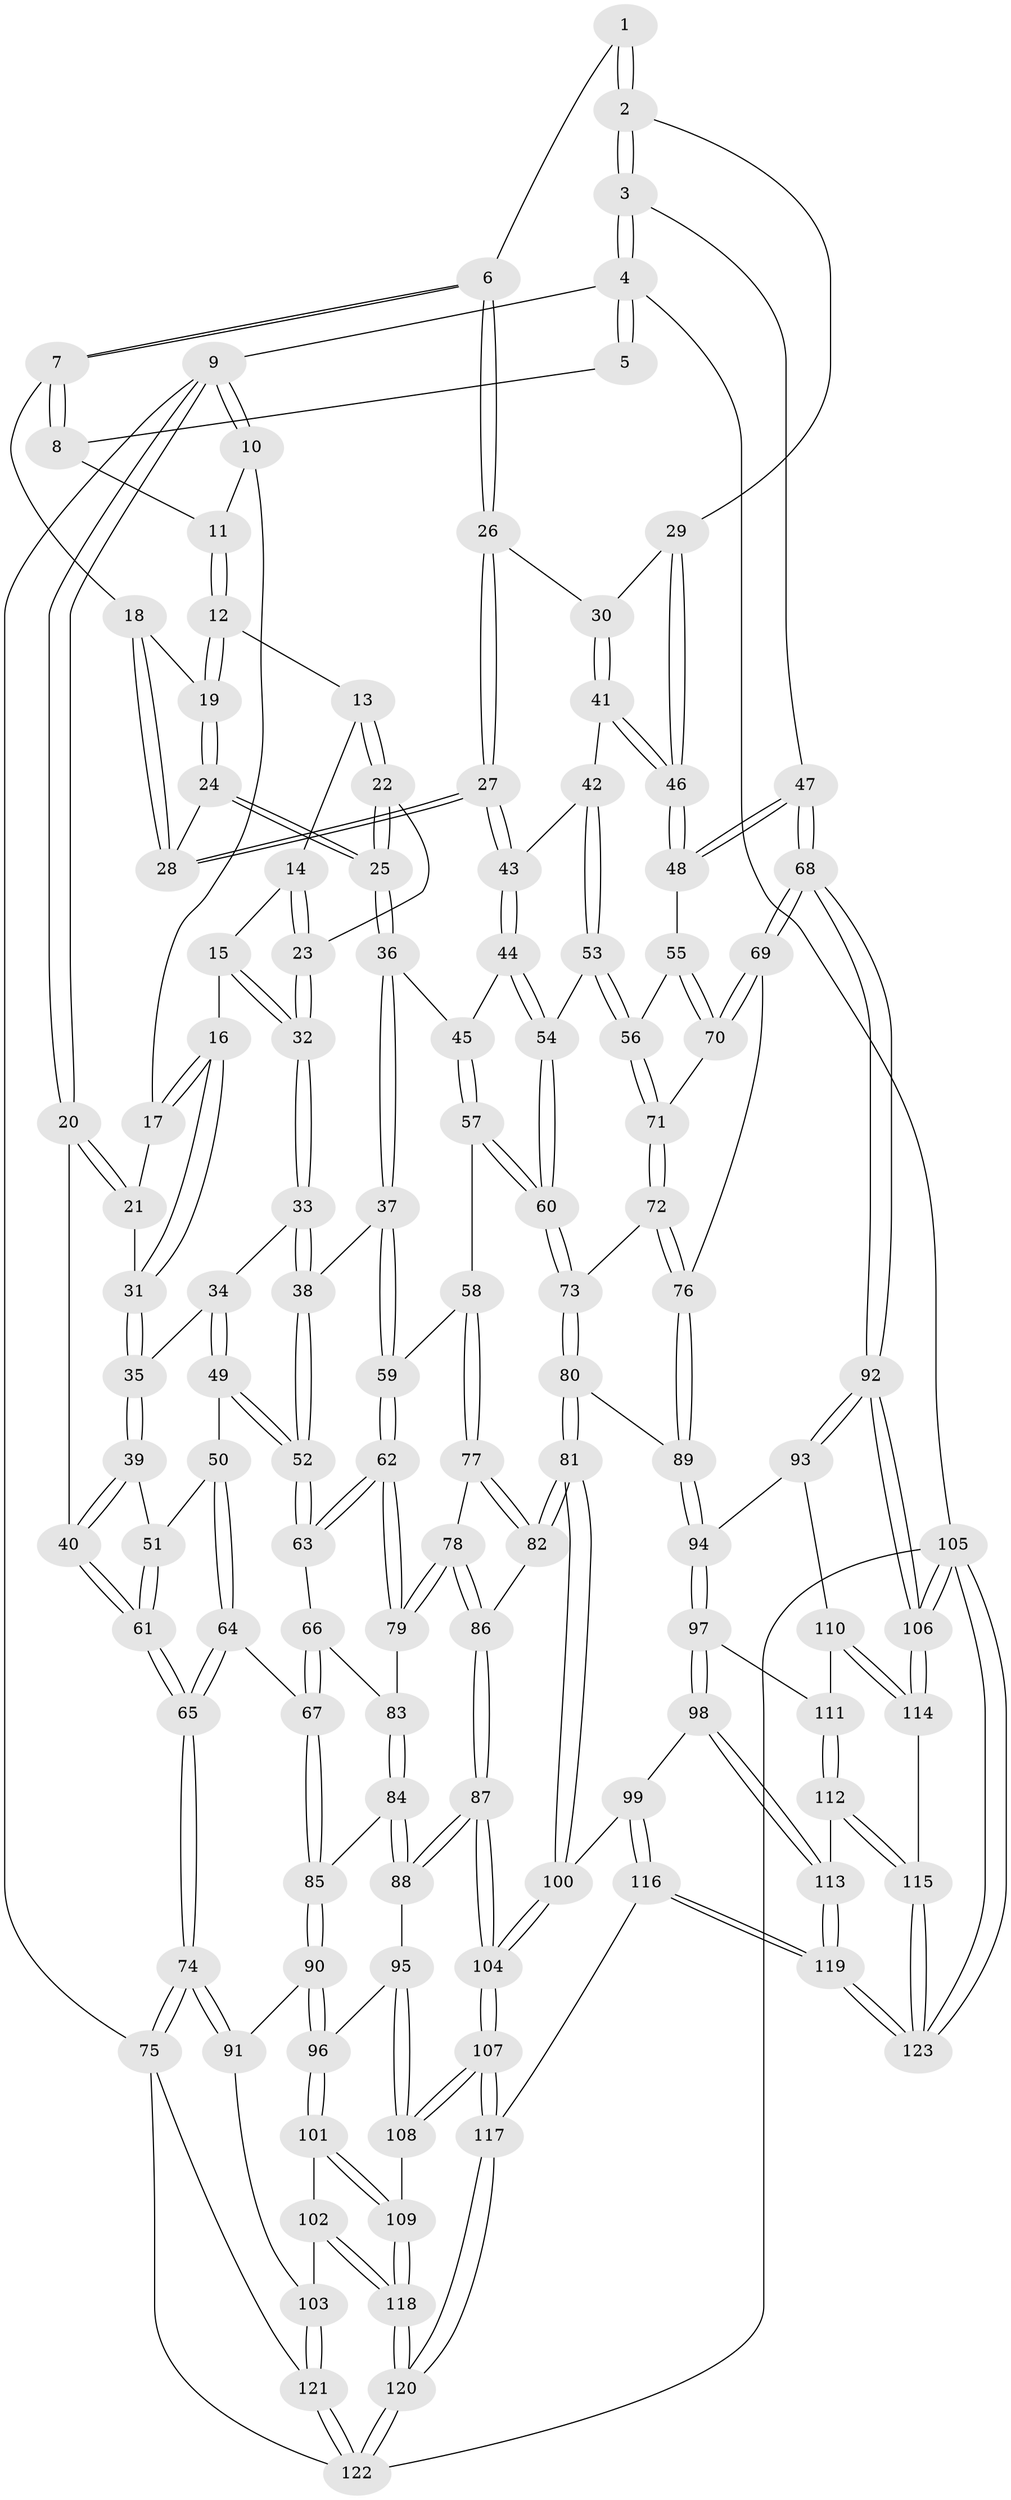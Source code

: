 // coarse degree distribution, {4: 0.4383561643835616, 6: 0.1095890410958904, 2: 0.0136986301369863, 5: 0.3287671232876712, 3: 0.0958904109589041, 7: 0.0136986301369863}
// Generated by graph-tools (version 1.1) at 2025/52/02/27/25 19:52:36]
// undirected, 123 vertices, 304 edges
graph export_dot {
graph [start="1"]
  node [color=gray90,style=filled];
  1 [pos="+0.912067132794484+0"];
  2 [pos="+1+0.16191351237127213"];
  3 [pos="+1+0.18840437493942555"];
  4 [pos="+1+0"];
  5 [pos="+0.8611047276020877+0"];
  6 [pos="+0.8496563140656476+0.11054358987261241"];
  7 [pos="+0.7813279158693713+0.0848372825044979"];
  8 [pos="+0.694104221687733+0"];
  9 [pos="+0+0"];
  10 [pos="+0.4300007807323915+0"];
  11 [pos="+0.5385351562007732+0"];
  12 [pos="+0.553826918287338+0"];
  13 [pos="+0.5306962508573967+0.053806783914668574"];
  14 [pos="+0.5024447687960908+0.08870153137891283"];
  15 [pos="+0.3889758061203071+0.14663010628291853"];
  16 [pos="+0.33971070465561265+0.11069273831998892"];
  17 [pos="+0.3661602243789765+0"];
  18 [pos="+0.75658789052546+0.11002333965713029"];
  19 [pos="+0.6590953301069437+0.13712315214147824"];
  20 [pos="+0+0"];
  21 [pos="+0.15024632234703097+0.09654001646827658"];
  22 [pos="+0.5583425998754596+0.19781927499276653"];
  23 [pos="+0.4731154428165106+0.18377696950421768"];
  24 [pos="+0.6419905453914833+0.19572254048557347"];
  25 [pos="+0.5939948426341554+0.23452422737616796"];
  26 [pos="+0.9032810730750048+0.15671894581229812"];
  27 [pos="+0.7791664565695278+0.26778039482588656"];
  28 [pos="+0.7589676979822735+0.2417948259606902"];
  29 [pos="+1+0.1662475384725392"];
  30 [pos="+0.9661516927333677+0.1668722512792693"];
  31 [pos="+0.2441901193106296+0.17300612157957312"];
  32 [pos="+0.4277193794676108+0.20418875039005216"];
  33 [pos="+0.4255535965412401+0.22412846775777737"];
  34 [pos="+0.29677574400962337+0.2787226268694261"];
  35 [pos="+0.24391369766082635+0.23808208794027713"];
  36 [pos="+0.5793871602418569+0.3078432315264505"];
  37 [pos="+0.5022899747915885+0.33720439377586936"];
  38 [pos="+0.4852913740989108+0.332057644152535"];
  39 [pos="+0.1633819327465716+0.2994445190194094"];
  40 [pos="+0+0"];
  41 [pos="+0.8594506758976843+0.31988439873690794"];
  42 [pos="+0.8225001071931829+0.3144634256937537"];
  43 [pos="+0.7791892918092126+0.27262993282843306"];
  44 [pos="+0.6992629526308586+0.33751608513716846"];
  45 [pos="+0.6322678134362191+0.3442253578367798"];
  46 [pos="+0.9116770767284162+0.35133050426364254"];
  47 [pos="+1+0.5238430223541909"];
  48 [pos="+0.9446981159809318+0.4062213881135802"];
  49 [pos="+0.343097023082941+0.3789059718148264"];
  50 [pos="+0.15610282213505586+0.3661079103844328"];
  51 [pos="+0.15140515395866266+0.35364179654797034"];
  52 [pos="+0.3444991890738563+0.3808405671648179"];
  53 [pos="+0.802580307598692+0.4334188054111081"];
  54 [pos="+0.7687073562614555+0.4369867523460017"];
  55 [pos="+0.8777676703184468+0.42946300422436634"];
  56 [pos="+0.8166677432825785+0.4411649244263994"];
  57 [pos="+0.6425848523092813+0.4807274215014786"];
  58 [pos="+0.6148490439774582+0.49106892276558406"];
  59 [pos="+0.5063115597897361+0.44811869010039806"];
  60 [pos="+0.6942583004995914+0.5052760074428658"];
  61 [pos="+0+0.39679928006123405"];
  62 [pos="+0.4593187907044156+0.5061043900103592"];
  63 [pos="+0.3419473984693781+0.39424989150364903"];
  64 [pos="+0.1786935494692179+0.5316248733108659"];
  65 [pos="+0+0.44180972471315405"];
  66 [pos="+0.28186247684611615+0.4825052582505873"];
  67 [pos="+0.18357612874926552+0.5366915115531337"];
  68 [pos="+1+0.5641557545688212"];
  69 [pos="+0.9373160066836405+0.591662325714957"];
  70 [pos="+0.8852373676146994+0.5153082852149254"];
  71 [pos="+0.8206577321042867+0.4572456241701842"];
  72 [pos="+0.8182108741034744+0.5385056082149858"];
  73 [pos="+0.7134501368879568+0.5537742307768737"];
  74 [pos="+0+0.7275205200996437"];
  75 [pos="+0+0.8126604049395996"];
  76 [pos="+0.8989502822015176+0.6031656535564355"];
  77 [pos="+0.6107023726903644+0.4976638398099287"];
  78 [pos="+0.48020235611097395+0.558994551109153"];
  79 [pos="+0.45580494638620983+0.5280833846245003"];
  80 [pos="+0.7078716687692336+0.6406297009358604"];
  81 [pos="+0.5665183646220346+0.6992682882113264"];
  82 [pos="+0.5452142321664993+0.6914101232918393"];
  83 [pos="+0.39716478373216924+0.5477971977090232"];
  84 [pos="+0.3505405857879171+0.6446902183705001"];
  85 [pos="+0.189975460992634+0.6180922497174961"];
  86 [pos="+0.5426694578837931+0.6911905310335814"];
  87 [pos="+0.4576225407321157+0.7303188935167455"];
  88 [pos="+0.43395572835659507+0.7277418598668067"];
  89 [pos="+0.8009444217974516+0.6918952988344745"];
  90 [pos="+0.16782161109732793+0.6663169599060711"];
  91 [pos="+0.06999099383862528+0.6957326093508931"];
  92 [pos="+1+0.6567218751056628"];
  93 [pos="+0.9625220056167133+0.7864148457625553"];
  94 [pos="+0.8092313740848716+0.7351800377302627"];
  95 [pos="+0.3498316062593325+0.7821426943851798"];
  96 [pos="+0.2067226424699015+0.7597587028435229"];
  97 [pos="+0.7804362521261617+0.8051091901806596"];
  98 [pos="+0.7186771421226664+0.8682638846904758"];
  99 [pos="+0.6508585162463878+0.8555850491039958"];
  100 [pos="+0.6457760527694938+0.8514086371441928"];
  101 [pos="+0.19447248274136453+0.8360130726729689"];
  102 [pos="+0.12694090458697135+0.889782310199825"];
  103 [pos="+0.089945565275477+0.9049545929211645"];
  104 [pos="+0.464224705926961+0.9071108154370402"];
  105 [pos="+1+1"];
  106 [pos="+1+1"];
  107 [pos="+0.46047346454272053+0.9143173855823179"];
  108 [pos="+0.3403180497465612+0.8800621992461275"];
  109 [pos="+0.2873348707195502+0.917470366596919"];
  110 [pos="+0.9215250948354534+0.8703721722402749"];
  111 [pos="+0.8986638954523761+0.8745272991486401"];
  112 [pos="+0.8399237992262434+0.9380724117777737"];
  113 [pos="+0.7413906306822773+0.9117554236891998"];
  114 [pos="+0.9833676150459124+0.9679822228925434"];
  115 [pos="+0.8560625640188173+0.9643993976303868"];
  116 [pos="+0.49077152917740086+1"];
  117 [pos="+0.4797506269443675+1"];
  118 [pos="+0.28305154768498414+1"];
  119 [pos="+0.7132292069012518+1"];
  120 [pos="+0.3158376808287777+1"];
  121 [pos="+0.07830884090810267+0.9128014850670075"];
  122 [pos="+0.14998676349254803+1"];
  123 [pos="+0.815968992711198+1"];
  1 -- 2;
  1 -- 2;
  1 -- 6;
  2 -- 3;
  2 -- 3;
  2 -- 29;
  3 -- 4;
  3 -- 4;
  3 -- 47;
  4 -- 5;
  4 -- 5;
  4 -- 9;
  4 -- 105;
  5 -- 8;
  6 -- 7;
  6 -- 7;
  6 -- 26;
  6 -- 26;
  7 -- 8;
  7 -- 8;
  7 -- 18;
  8 -- 11;
  9 -- 10;
  9 -- 10;
  9 -- 20;
  9 -- 20;
  9 -- 75;
  10 -- 11;
  10 -- 17;
  11 -- 12;
  11 -- 12;
  12 -- 13;
  12 -- 19;
  12 -- 19;
  13 -- 14;
  13 -- 22;
  13 -- 22;
  14 -- 15;
  14 -- 23;
  14 -- 23;
  15 -- 16;
  15 -- 32;
  15 -- 32;
  16 -- 17;
  16 -- 17;
  16 -- 31;
  16 -- 31;
  17 -- 21;
  18 -- 19;
  18 -- 28;
  18 -- 28;
  19 -- 24;
  19 -- 24;
  20 -- 21;
  20 -- 21;
  20 -- 40;
  21 -- 31;
  22 -- 23;
  22 -- 25;
  22 -- 25;
  23 -- 32;
  23 -- 32;
  24 -- 25;
  24 -- 25;
  24 -- 28;
  25 -- 36;
  25 -- 36;
  26 -- 27;
  26 -- 27;
  26 -- 30;
  27 -- 28;
  27 -- 28;
  27 -- 43;
  27 -- 43;
  29 -- 30;
  29 -- 46;
  29 -- 46;
  30 -- 41;
  30 -- 41;
  31 -- 35;
  31 -- 35;
  32 -- 33;
  32 -- 33;
  33 -- 34;
  33 -- 38;
  33 -- 38;
  34 -- 35;
  34 -- 49;
  34 -- 49;
  35 -- 39;
  35 -- 39;
  36 -- 37;
  36 -- 37;
  36 -- 45;
  37 -- 38;
  37 -- 59;
  37 -- 59;
  38 -- 52;
  38 -- 52;
  39 -- 40;
  39 -- 40;
  39 -- 51;
  40 -- 61;
  40 -- 61;
  41 -- 42;
  41 -- 46;
  41 -- 46;
  42 -- 43;
  42 -- 53;
  42 -- 53;
  43 -- 44;
  43 -- 44;
  44 -- 45;
  44 -- 54;
  44 -- 54;
  45 -- 57;
  45 -- 57;
  46 -- 48;
  46 -- 48;
  47 -- 48;
  47 -- 48;
  47 -- 68;
  47 -- 68;
  48 -- 55;
  49 -- 50;
  49 -- 52;
  49 -- 52;
  50 -- 51;
  50 -- 64;
  50 -- 64;
  51 -- 61;
  51 -- 61;
  52 -- 63;
  52 -- 63;
  53 -- 54;
  53 -- 56;
  53 -- 56;
  54 -- 60;
  54 -- 60;
  55 -- 56;
  55 -- 70;
  55 -- 70;
  56 -- 71;
  56 -- 71;
  57 -- 58;
  57 -- 60;
  57 -- 60;
  58 -- 59;
  58 -- 77;
  58 -- 77;
  59 -- 62;
  59 -- 62;
  60 -- 73;
  60 -- 73;
  61 -- 65;
  61 -- 65;
  62 -- 63;
  62 -- 63;
  62 -- 79;
  62 -- 79;
  63 -- 66;
  64 -- 65;
  64 -- 65;
  64 -- 67;
  65 -- 74;
  65 -- 74;
  66 -- 67;
  66 -- 67;
  66 -- 83;
  67 -- 85;
  67 -- 85;
  68 -- 69;
  68 -- 69;
  68 -- 92;
  68 -- 92;
  69 -- 70;
  69 -- 70;
  69 -- 76;
  70 -- 71;
  71 -- 72;
  71 -- 72;
  72 -- 73;
  72 -- 76;
  72 -- 76;
  73 -- 80;
  73 -- 80;
  74 -- 75;
  74 -- 75;
  74 -- 91;
  74 -- 91;
  75 -- 121;
  75 -- 122;
  76 -- 89;
  76 -- 89;
  77 -- 78;
  77 -- 82;
  77 -- 82;
  78 -- 79;
  78 -- 79;
  78 -- 86;
  78 -- 86;
  79 -- 83;
  80 -- 81;
  80 -- 81;
  80 -- 89;
  81 -- 82;
  81 -- 82;
  81 -- 100;
  81 -- 100;
  82 -- 86;
  83 -- 84;
  83 -- 84;
  84 -- 85;
  84 -- 88;
  84 -- 88;
  85 -- 90;
  85 -- 90;
  86 -- 87;
  86 -- 87;
  87 -- 88;
  87 -- 88;
  87 -- 104;
  87 -- 104;
  88 -- 95;
  89 -- 94;
  89 -- 94;
  90 -- 91;
  90 -- 96;
  90 -- 96;
  91 -- 103;
  92 -- 93;
  92 -- 93;
  92 -- 106;
  92 -- 106;
  93 -- 94;
  93 -- 110;
  94 -- 97;
  94 -- 97;
  95 -- 96;
  95 -- 108;
  95 -- 108;
  96 -- 101;
  96 -- 101;
  97 -- 98;
  97 -- 98;
  97 -- 111;
  98 -- 99;
  98 -- 113;
  98 -- 113;
  99 -- 100;
  99 -- 116;
  99 -- 116;
  100 -- 104;
  100 -- 104;
  101 -- 102;
  101 -- 109;
  101 -- 109;
  102 -- 103;
  102 -- 118;
  102 -- 118;
  103 -- 121;
  103 -- 121;
  104 -- 107;
  104 -- 107;
  105 -- 106;
  105 -- 106;
  105 -- 123;
  105 -- 123;
  105 -- 122;
  106 -- 114;
  106 -- 114;
  107 -- 108;
  107 -- 108;
  107 -- 117;
  107 -- 117;
  108 -- 109;
  109 -- 118;
  109 -- 118;
  110 -- 111;
  110 -- 114;
  110 -- 114;
  111 -- 112;
  111 -- 112;
  112 -- 113;
  112 -- 115;
  112 -- 115;
  113 -- 119;
  113 -- 119;
  114 -- 115;
  115 -- 123;
  115 -- 123;
  116 -- 117;
  116 -- 119;
  116 -- 119;
  117 -- 120;
  117 -- 120;
  118 -- 120;
  118 -- 120;
  119 -- 123;
  119 -- 123;
  120 -- 122;
  120 -- 122;
  121 -- 122;
  121 -- 122;
}
